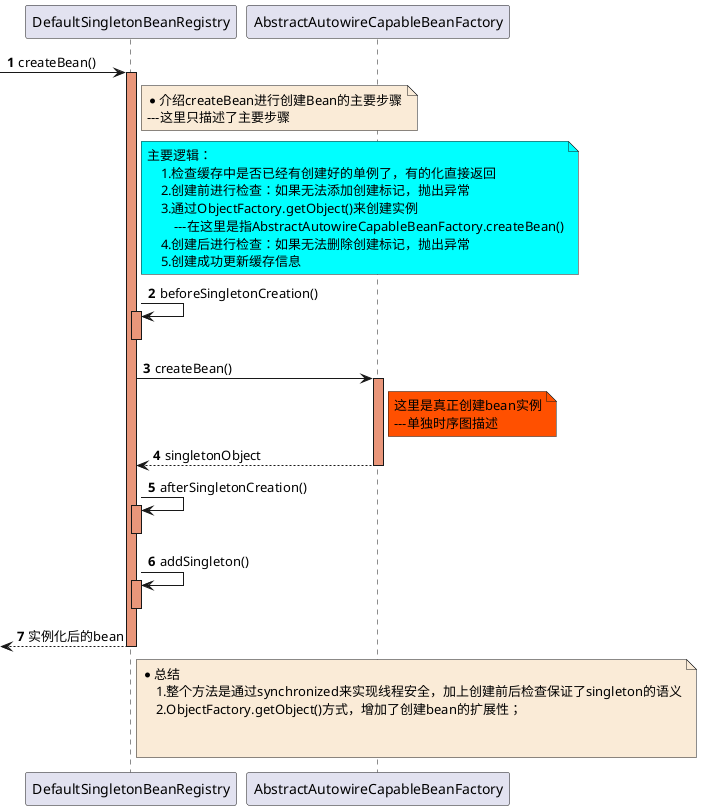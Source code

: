 @startuml

autonumber

-> DefaultSingletonBeanRegistry: createBean()
activate DefaultSingletonBeanRegistry #DarkSalmon

    note right of DefaultSingletonBeanRegistry #FAEBD7
        *介绍createBean进行创建Bean的主要步骤
        ---这里只描述了主要步骤
    end note

    note right of DefaultSingletonBeanRegistry #aqua
        主要逻辑：
            1.检查缓存中是否已经有创建好的单例了，有的化直接返回
            2.创建前进行检查：如果无法添加创建标记，抛出异常
            3.通过ObjectFactory.getObject()来创建实例
                ---在这里是指AbstractAutowireCapableBeanFactory.createBean()
            4.创建后进行检查：如果无法删除创建标记，抛出异常
            5.创建成功更新缓存信息
    end note

    DefaultSingletonBeanRegistry -> DefaultSingletonBeanRegistry : beforeSingletonCreation()
    activate DefaultSingletonBeanRegistry #DarkSalmon
    deactivate DefaultSingletonBeanRegistry

    DefaultSingletonBeanRegistry -> AbstractAutowireCapableBeanFactory: createBean()
    activate AbstractAutowireCapableBeanFactory #DarkSalmon
        note right of AbstractAutowireCapableBeanFactory #FF5000
           这里是真正创建bean实例
           ---单独时序图描述
        end note
    AbstractAutowireCapableBeanFactory --> DefaultSingletonBeanRegistry : singletonObject
    deactivate AbstractAutowireCapableBeanFactory

    DefaultSingletonBeanRegistry -> DefaultSingletonBeanRegistry : afterSingletonCreation()
    activate DefaultSingletonBeanRegistry #DarkSalmon
    deactivate DefaultSingletonBeanRegistry

    DefaultSingletonBeanRegistry -> DefaultSingletonBeanRegistry : addSingleton()
    activate DefaultSingletonBeanRegistry #DarkSalmon
    deactivate DefaultSingletonBeanRegistry


<-- DefaultSingletonBeanRegistry : 实例化后的bean
deactivate DefaultSingletonBeanRegistry

    note right of DefaultSingletonBeanRegistry #FAEBD7
        *总结
            1.整个方法是通过synchronized来实现线程安全，加上创建前后检查保证了singleton的语义
            2.ObjectFactory.getObject()方式，增加了创建bean的扩展性；


    end note

@enduml